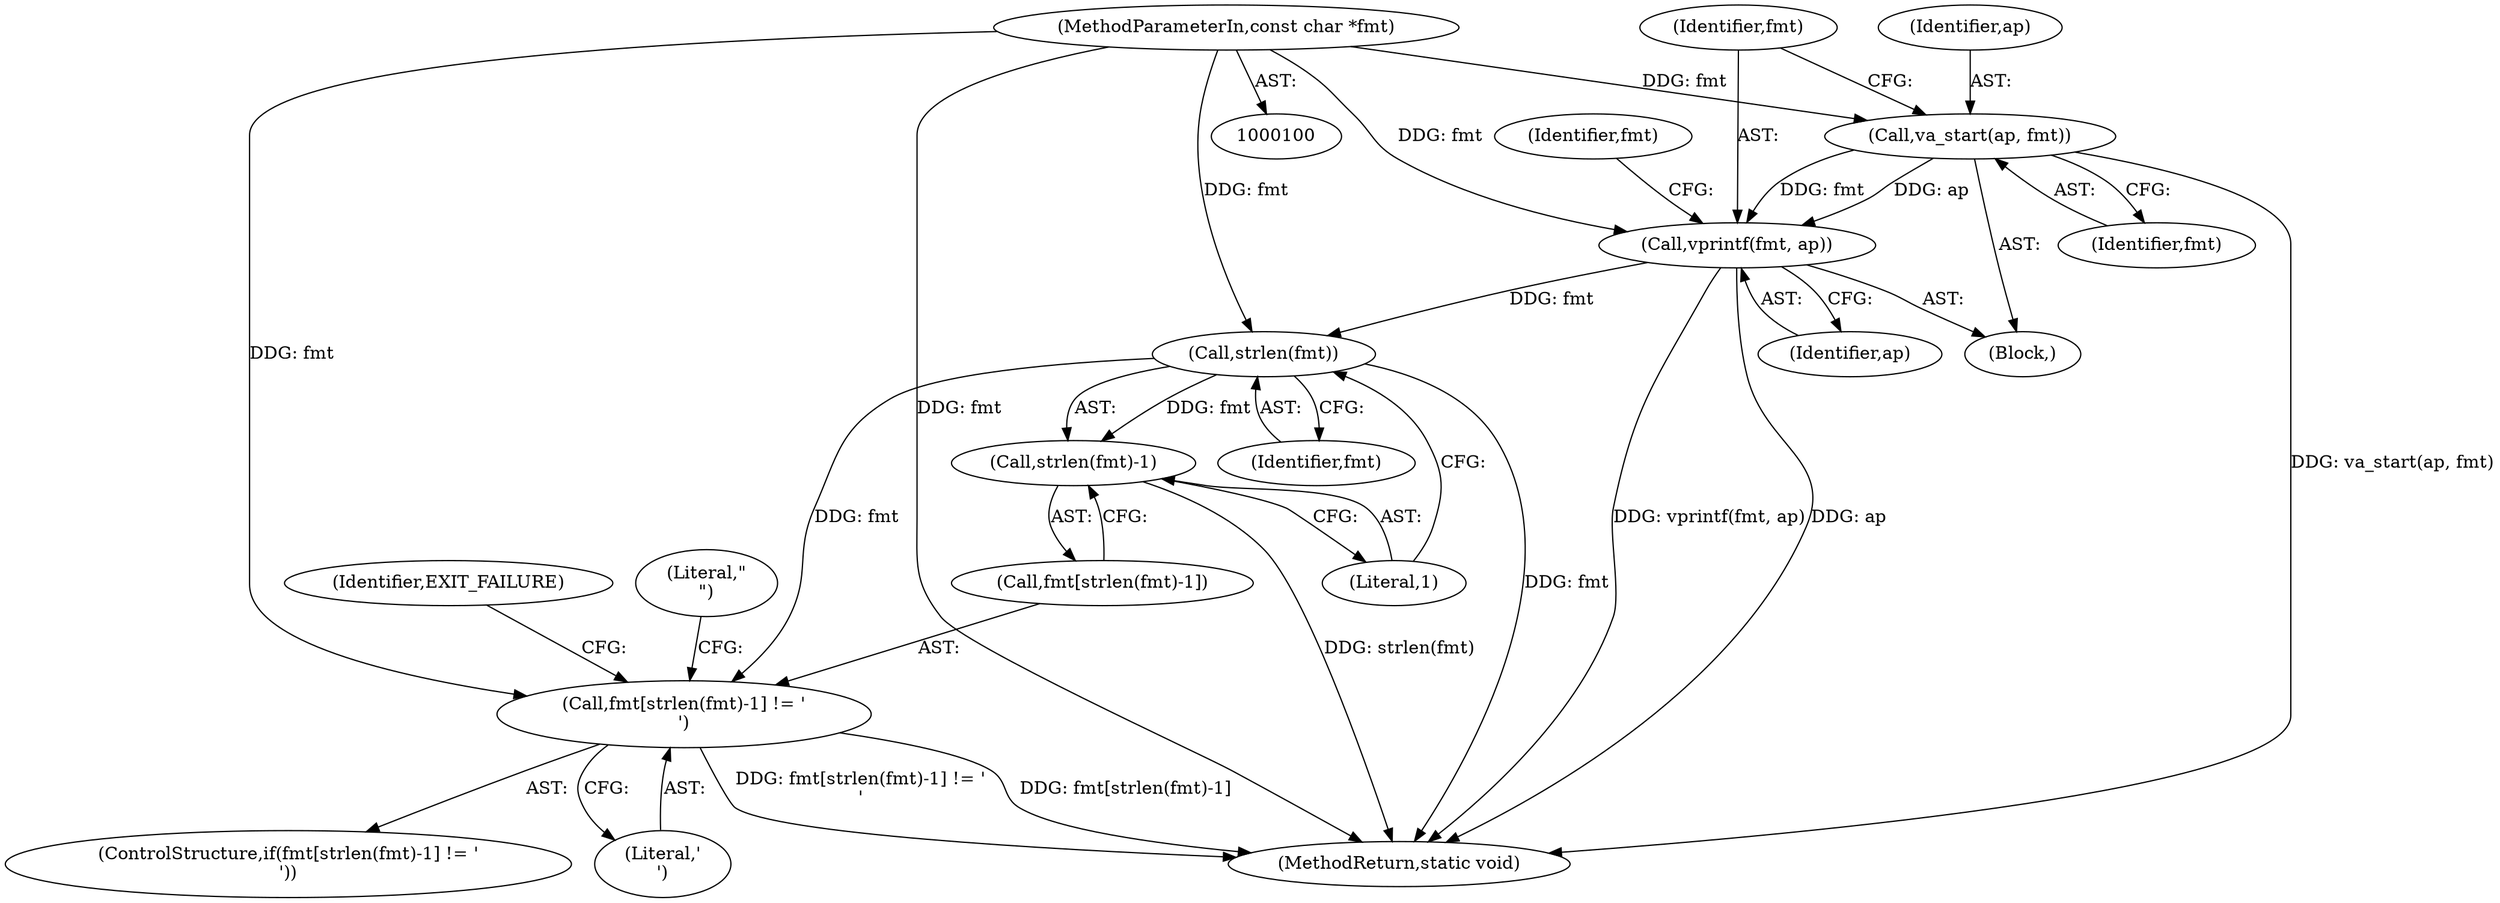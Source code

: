 digraph "1_Android_5a9753fca56f0eeb9f61e342b2fccffc364f9426_20@API" {
"1000115" [label="(Call,strlen(fmt))"];
"1000107" [label="(Call,vprintf(fmt, ap))"];
"1000104" [label="(Call,va_start(ap, fmt))"];
"1000101" [label="(MethodParameterIn,const char *fmt)"];
"1000111" [label="(Call,fmt[strlen(fmt)-1] != '\n')"];
"1000114" [label="(Call,strlen(fmt)-1)"];
"1000101" [label="(MethodParameterIn,const char *fmt)"];
"1000117" [label="(Literal,1)"];
"1000105" [label="(Identifier,ap)"];
"1000110" [label="(ControlStructure,if(fmt[strlen(fmt)-1] != '\n'))"];
"1000108" [label="(Identifier,fmt)"];
"1000115" [label="(Call,strlen(fmt))"];
"1000123" [label="(MethodReturn,static void)"];
"1000118" [label="(Literal,'\n')"];
"1000113" [label="(Identifier,fmt)"];
"1000111" [label="(Call,fmt[strlen(fmt)-1] != '\n')"];
"1000106" [label="(Identifier,fmt)"];
"1000112" [label="(Call,fmt[strlen(fmt)-1])"];
"1000107" [label="(Call,vprintf(fmt, ap))"];
"1000104" [label="(Call,va_start(ap, fmt))"];
"1000122" [label="(Identifier,EXIT_FAILURE)"];
"1000102" [label="(Block,)"];
"1000116" [label="(Identifier,fmt)"];
"1000120" [label="(Literal,\"\n\")"];
"1000114" [label="(Call,strlen(fmt)-1)"];
"1000109" [label="(Identifier,ap)"];
"1000115" -> "1000114"  [label="AST: "];
"1000115" -> "1000116"  [label="CFG: "];
"1000116" -> "1000115"  [label="AST: "];
"1000117" -> "1000115"  [label="CFG: "];
"1000115" -> "1000123"  [label="DDG: fmt"];
"1000115" -> "1000111"  [label="DDG: fmt"];
"1000115" -> "1000114"  [label="DDG: fmt"];
"1000107" -> "1000115"  [label="DDG: fmt"];
"1000101" -> "1000115"  [label="DDG: fmt"];
"1000107" -> "1000102"  [label="AST: "];
"1000107" -> "1000109"  [label="CFG: "];
"1000108" -> "1000107"  [label="AST: "];
"1000109" -> "1000107"  [label="AST: "];
"1000113" -> "1000107"  [label="CFG: "];
"1000107" -> "1000123"  [label="DDG: vprintf(fmt, ap)"];
"1000107" -> "1000123"  [label="DDG: ap"];
"1000104" -> "1000107"  [label="DDG: fmt"];
"1000104" -> "1000107"  [label="DDG: ap"];
"1000101" -> "1000107"  [label="DDG: fmt"];
"1000104" -> "1000102"  [label="AST: "];
"1000104" -> "1000106"  [label="CFG: "];
"1000105" -> "1000104"  [label="AST: "];
"1000106" -> "1000104"  [label="AST: "];
"1000108" -> "1000104"  [label="CFG: "];
"1000104" -> "1000123"  [label="DDG: va_start(ap, fmt)"];
"1000101" -> "1000104"  [label="DDG: fmt"];
"1000101" -> "1000100"  [label="AST: "];
"1000101" -> "1000123"  [label="DDG: fmt"];
"1000101" -> "1000111"  [label="DDG: fmt"];
"1000111" -> "1000110"  [label="AST: "];
"1000111" -> "1000118"  [label="CFG: "];
"1000112" -> "1000111"  [label="AST: "];
"1000118" -> "1000111"  [label="AST: "];
"1000120" -> "1000111"  [label="CFG: "];
"1000122" -> "1000111"  [label="CFG: "];
"1000111" -> "1000123"  [label="DDG: fmt[strlen(fmt)-1]"];
"1000111" -> "1000123"  [label="DDG: fmt[strlen(fmt)-1] != '\n'"];
"1000114" -> "1000112"  [label="AST: "];
"1000114" -> "1000117"  [label="CFG: "];
"1000117" -> "1000114"  [label="AST: "];
"1000112" -> "1000114"  [label="CFG: "];
"1000114" -> "1000123"  [label="DDG: strlen(fmt)"];
}
